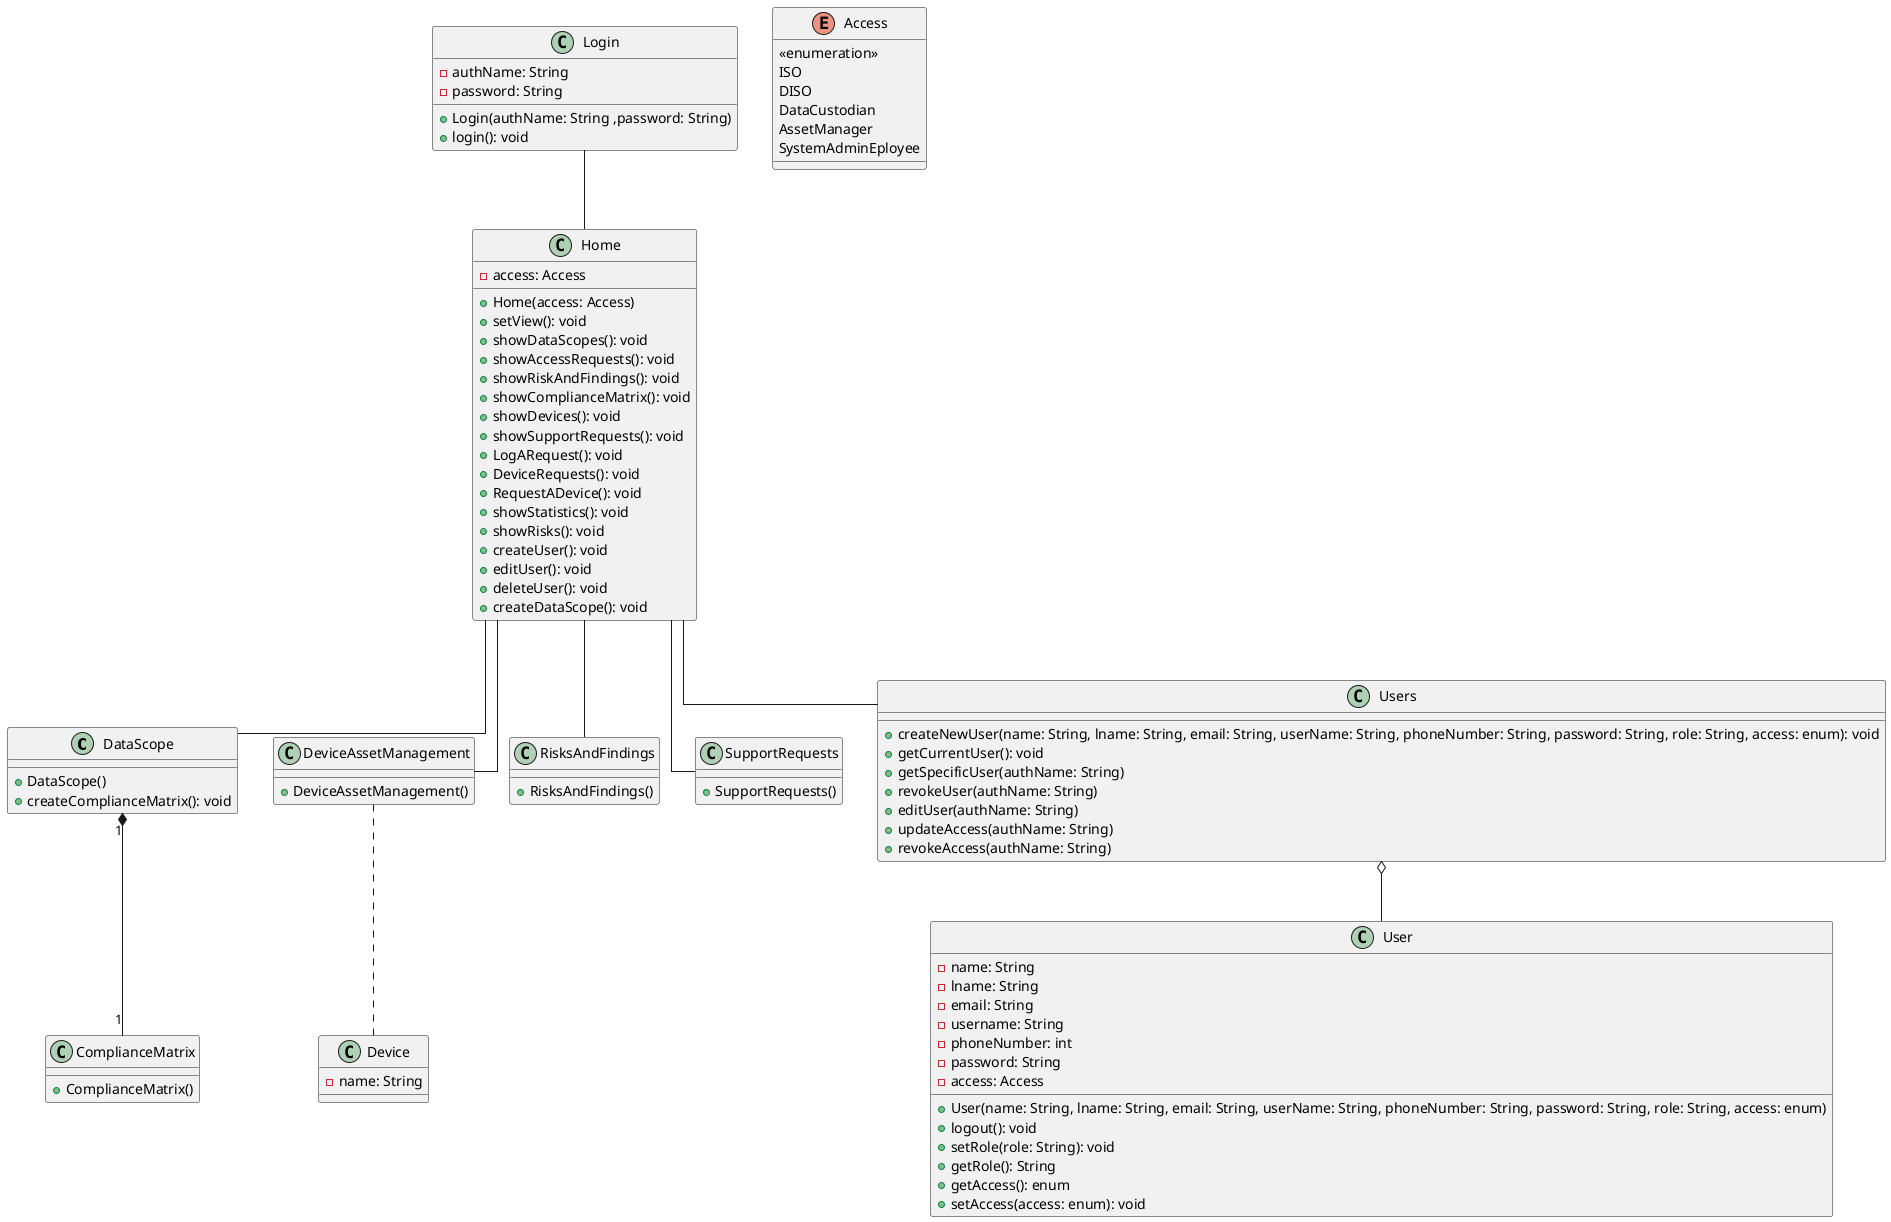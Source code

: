 @startuml ClassDiagram
skinparam linetype ortho
'left to right direction
'top to bottom direction
DataScope "1"*--"1" ComplianceMatrix
Login -- Home
Home -- DeviceAssetManagement
Home -- RisksAndFindings
Home -- SupportRequests
Home -- Users
Home -- DataScope
Users o-- User 
DeviceAssetManagement .. Device



class Login{
    - authName: String
    - password: String
    + Login(authName: String ,password: String)
    + login(): void
}

class Home{
    - access: Access
    + Home(access: Access)
    + setView(): void
    + showDataScopes(): void
    + showAccessRequests(): void
    + showRiskAndFindings(): void
    + showComplianceMatrix(): void
    + showDevices(): void
    + showSupportRequests(): void
    + LogARequest(): void
    + DeviceRequests(): void
    + RequestADevice(): void
    + showStatistics(): void
    + showRisks(): void
    + createUser(): void
    + editUser(): void
    + deleteUser(): void
    + createDataScope(): void

}

class DeviceAssetManagement{
    + DeviceAssetManagement()
}

class DataScope{
    + DataScope()
    + createComplianceMatrix(): void
}

class RisksAndFindings{
    + RisksAndFindings()
}

class SupportRequests{
    + SupportRequests()
}

class ComplianceMatrix{
    + ComplianceMatrix()
}

class Users{
    + createNewUser(name: String, lname: String, email: String, userName: String, phoneNumber: String, password: String, role: String, access: enum): void
    + getCurrentUser(): void 
    + getSpecificUser(authName: String)
    + revokeUser(authName: String)
    + editUser(authName: String)
    '+ addAccess()
    + updateAccess(authName: String)
    + revokeAccess(authName: String)
}

class User{
    - name: String 
    - lname: String 
    - email: String
    - username: String 
    - phoneNumber: int 
    - password: String 
    - access: Access    
    + User(name: String, lname: String, email: String, userName: String, phoneNumber: String, password: String, role: String, access: enum)
    + logout(): void
    + setRole(role: String): void
    + getRole(): String
    + getAccess(): enum
    + setAccess(access: enum): void
    
}

class Device{
    - name: String
}
enum Access{
    <<enumeration>>
    ISO
    DISO
    DataCustodian
    AssetManager
    SystemAdminEployee
}